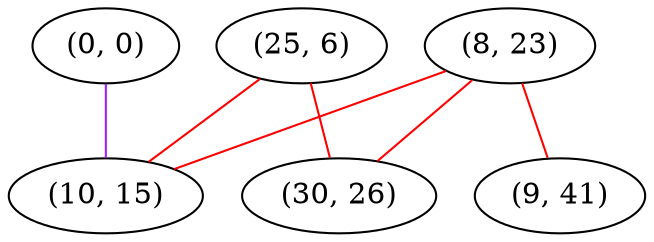 graph "" {
"(0, 0)";
"(8, 23)";
"(25, 6)";
"(9, 41)";
"(10, 15)";
"(30, 26)";
"(0, 0)" -- "(10, 15)"  [color=purple, key=0, weight=4];
"(8, 23)" -- "(10, 15)"  [color=red, key=0, weight=1];
"(8, 23)" -- "(30, 26)"  [color=red, key=0, weight=1];
"(8, 23)" -- "(9, 41)"  [color=red, key=0, weight=1];
"(25, 6)" -- "(10, 15)"  [color=red, key=0, weight=1];
"(25, 6)" -- "(30, 26)"  [color=red, key=0, weight=1];
}
